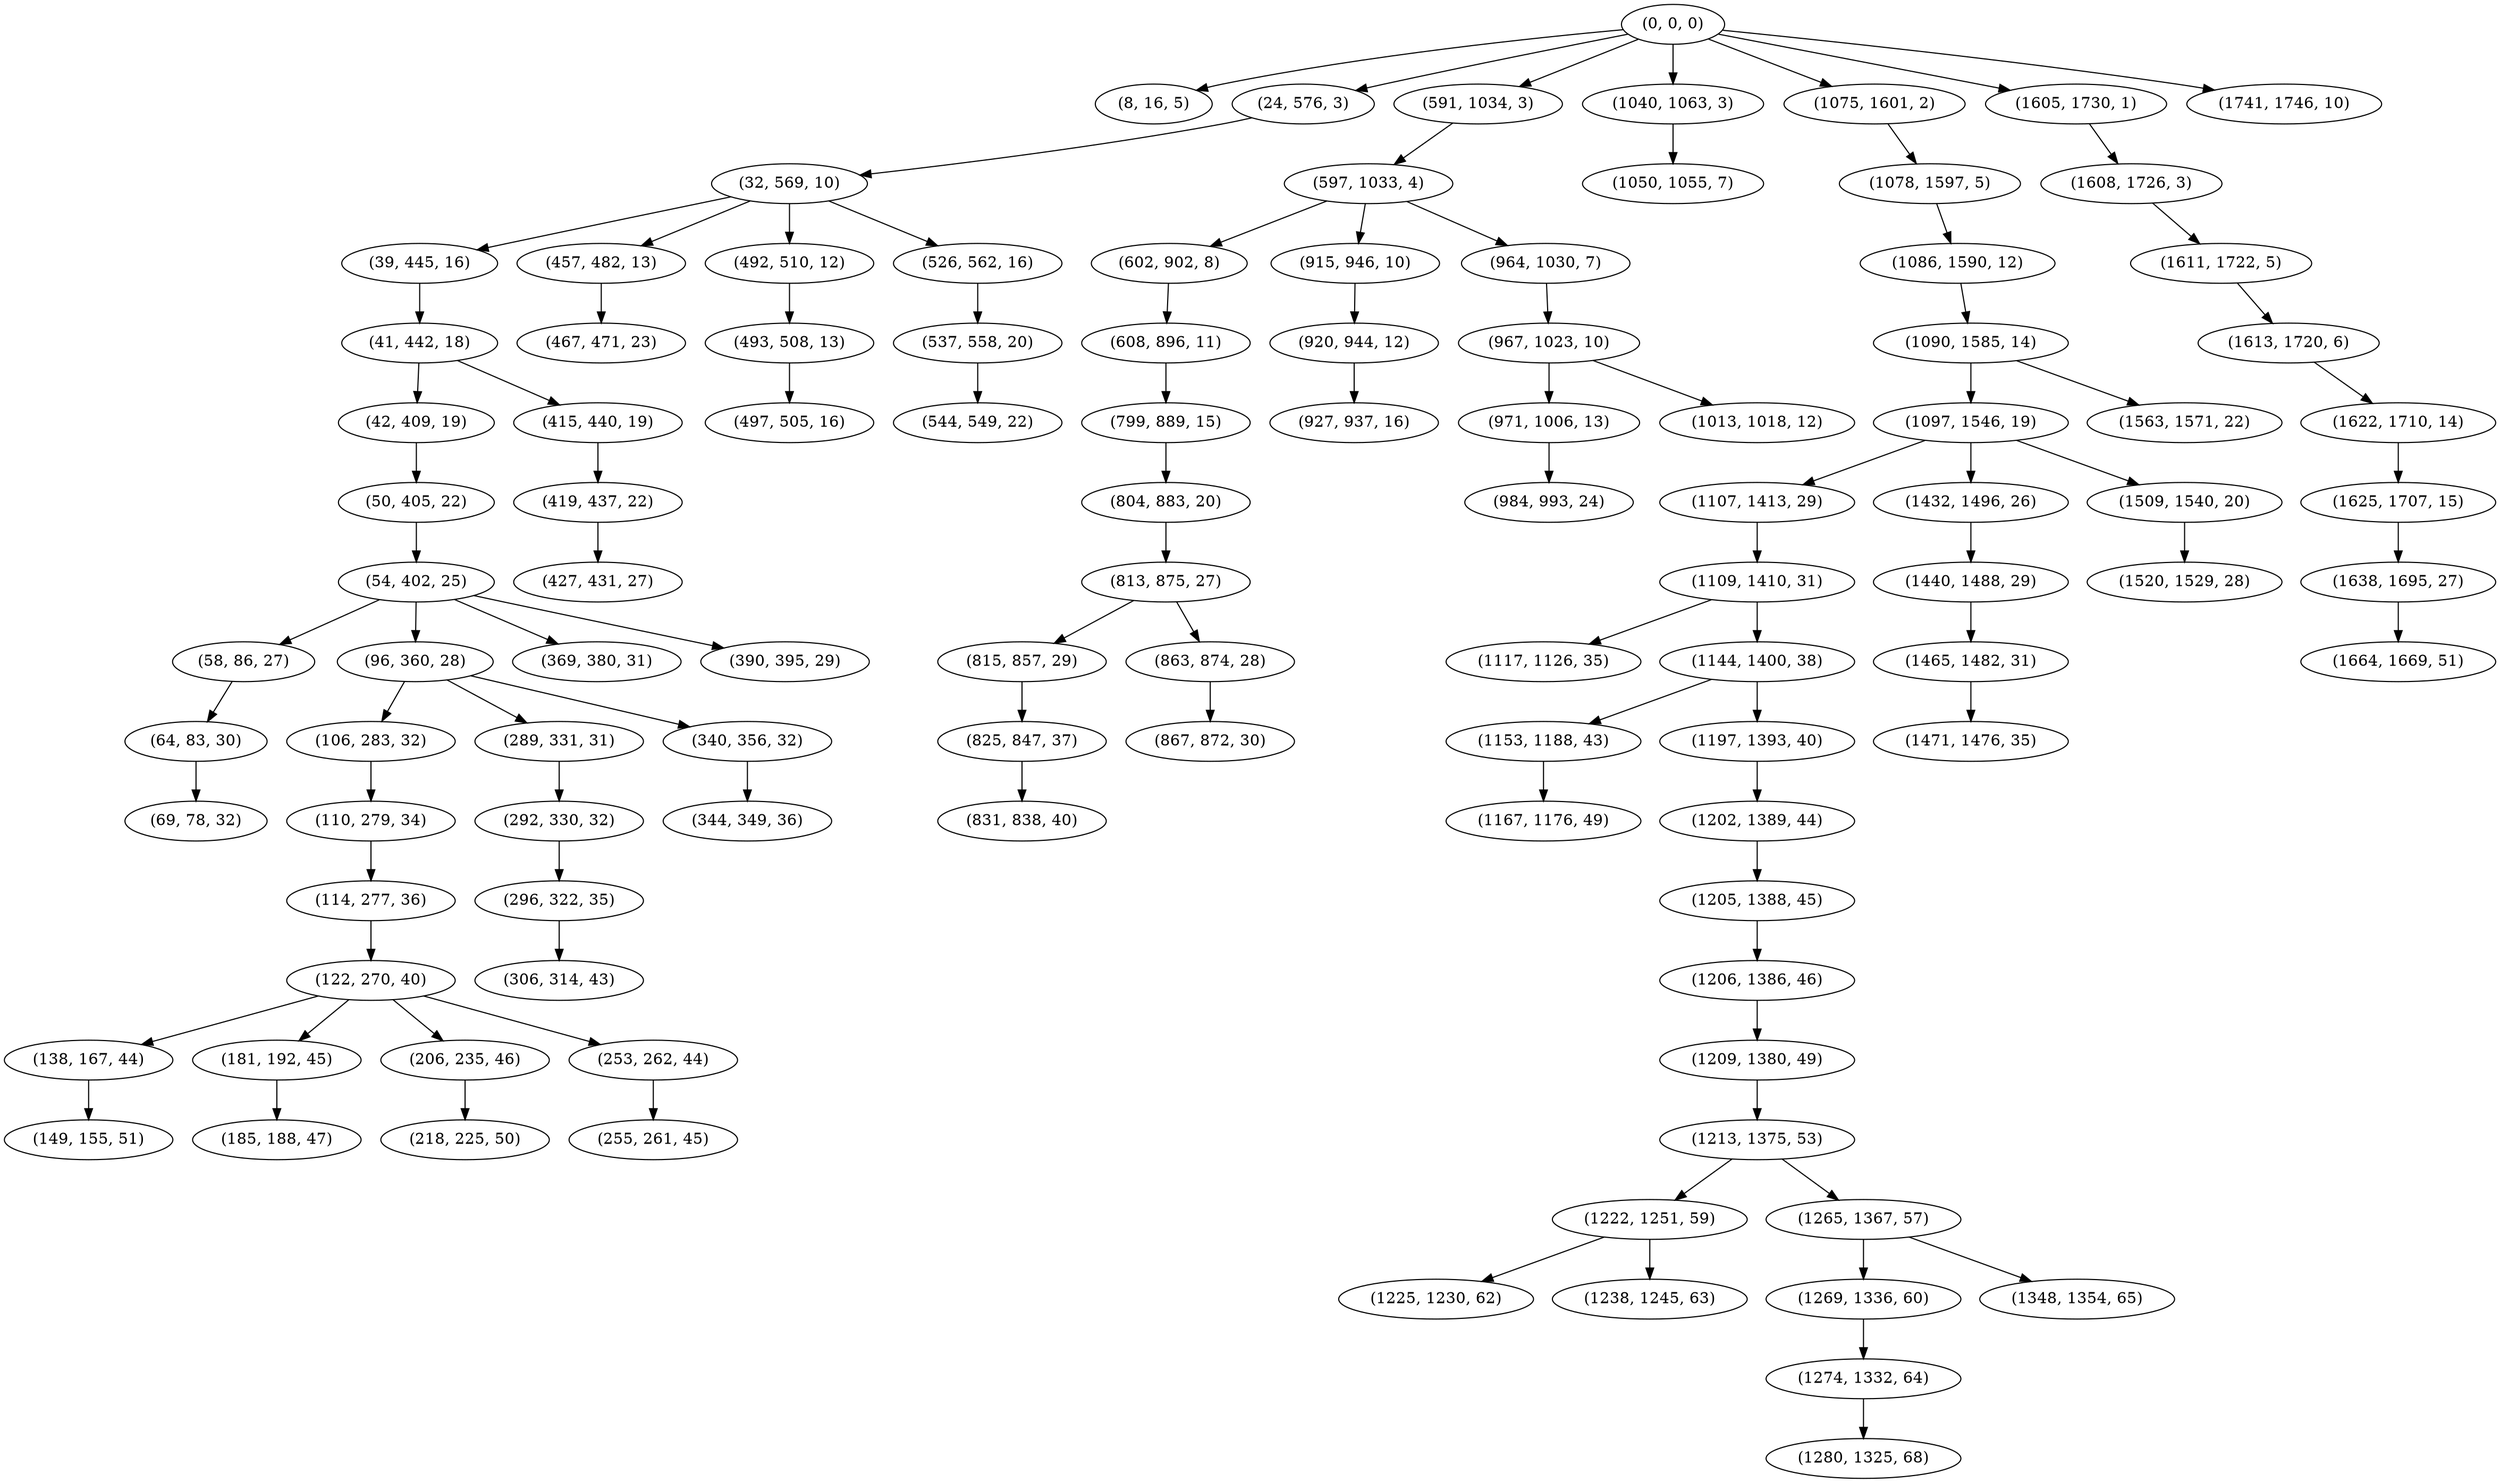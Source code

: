digraph tree {
    "(0, 0, 0)";
    "(8, 16, 5)";
    "(24, 576, 3)";
    "(32, 569, 10)";
    "(39, 445, 16)";
    "(41, 442, 18)";
    "(42, 409, 19)";
    "(50, 405, 22)";
    "(54, 402, 25)";
    "(58, 86, 27)";
    "(64, 83, 30)";
    "(69, 78, 32)";
    "(96, 360, 28)";
    "(106, 283, 32)";
    "(110, 279, 34)";
    "(114, 277, 36)";
    "(122, 270, 40)";
    "(138, 167, 44)";
    "(149, 155, 51)";
    "(181, 192, 45)";
    "(185, 188, 47)";
    "(206, 235, 46)";
    "(218, 225, 50)";
    "(253, 262, 44)";
    "(255, 261, 45)";
    "(289, 331, 31)";
    "(292, 330, 32)";
    "(296, 322, 35)";
    "(306, 314, 43)";
    "(340, 356, 32)";
    "(344, 349, 36)";
    "(369, 380, 31)";
    "(390, 395, 29)";
    "(415, 440, 19)";
    "(419, 437, 22)";
    "(427, 431, 27)";
    "(457, 482, 13)";
    "(467, 471, 23)";
    "(492, 510, 12)";
    "(493, 508, 13)";
    "(497, 505, 16)";
    "(526, 562, 16)";
    "(537, 558, 20)";
    "(544, 549, 22)";
    "(591, 1034, 3)";
    "(597, 1033, 4)";
    "(602, 902, 8)";
    "(608, 896, 11)";
    "(799, 889, 15)";
    "(804, 883, 20)";
    "(813, 875, 27)";
    "(815, 857, 29)";
    "(825, 847, 37)";
    "(831, 838, 40)";
    "(863, 874, 28)";
    "(867, 872, 30)";
    "(915, 946, 10)";
    "(920, 944, 12)";
    "(927, 937, 16)";
    "(964, 1030, 7)";
    "(967, 1023, 10)";
    "(971, 1006, 13)";
    "(984, 993, 24)";
    "(1013, 1018, 12)";
    "(1040, 1063, 3)";
    "(1050, 1055, 7)";
    "(1075, 1601, 2)";
    "(1078, 1597, 5)";
    "(1086, 1590, 12)";
    "(1090, 1585, 14)";
    "(1097, 1546, 19)";
    "(1107, 1413, 29)";
    "(1109, 1410, 31)";
    "(1117, 1126, 35)";
    "(1144, 1400, 38)";
    "(1153, 1188, 43)";
    "(1167, 1176, 49)";
    "(1197, 1393, 40)";
    "(1202, 1389, 44)";
    "(1205, 1388, 45)";
    "(1206, 1386, 46)";
    "(1209, 1380, 49)";
    "(1213, 1375, 53)";
    "(1222, 1251, 59)";
    "(1225, 1230, 62)";
    "(1238, 1245, 63)";
    "(1265, 1367, 57)";
    "(1269, 1336, 60)";
    "(1274, 1332, 64)";
    "(1280, 1325, 68)";
    "(1348, 1354, 65)";
    "(1432, 1496, 26)";
    "(1440, 1488, 29)";
    "(1465, 1482, 31)";
    "(1471, 1476, 35)";
    "(1509, 1540, 20)";
    "(1520, 1529, 28)";
    "(1563, 1571, 22)";
    "(1605, 1730, 1)";
    "(1608, 1726, 3)";
    "(1611, 1722, 5)";
    "(1613, 1720, 6)";
    "(1622, 1710, 14)";
    "(1625, 1707, 15)";
    "(1638, 1695, 27)";
    "(1664, 1669, 51)";
    "(1741, 1746, 10)";
    "(0, 0, 0)" -> "(8, 16, 5)";
    "(0, 0, 0)" -> "(24, 576, 3)";
    "(0, 0, 0)" -> "(591, 1034, 3)";
    "(0, 0, 0)" -> "(1040, 1063, 3)";
    "(0, 0, 0)" -> "(1075, 1601, 2)";
    "(0, 0, 0)" -> "(1605, 1730, 1)";
    "(0, 0, 0)" -> "(1741, 1746, 10)";
    "(24, 576, 3)" -> "(32, 569, 10)";
    "(32, 569, 10)" -> "(39, 445, 16)";
    "(32, 569, 10)" -> "(457, 482, 13)";
    "(32, 569, 10)" -> "(492, 510, 12)";
    "(32, 569, 10)" -> "(526, 562, 16)";
    "(39, 445, 16)" -> "(41, 442, 18)";
    "(41, 442, 18)" -> "(42, 409, 19)";
    "(41, 442, 18)" -> "(415, 440, 19)";
    "(42, 409, 19)" -> "(50, 405, 22)";
    "(50, 405, 22)" -> "(54, 402, 25)";
    "(54, 402, 25)" -> "(58, 86, 27)";
    "(54, 402, 25)" -> "(96, 360, 28)";
    "(54, 402, 25)" -> "(369, 380, 31)";
    "(54, 402, 25)" -> "(390, 395, 29)";
    "(58, 86, 27)" -> "(64, 83, 30)";
    "(64, 83, 30)" -> "(69, 78, 32)";
    "(96, 360, 28)" -> "(106, 283, 32)";
    "(96, 360, 28)" -> "(289, 331, 31)";
    "(96, 360, 28)" -> "(340, 356, 32)";
    "(106, 283, 32)" -> "(110, 279, 34)";
    "(110, 279, 34)" -> "(114, 277, 36)";
    "(114, 277, 36)" -> "(122, 270, 40)";
    "(122, 270, 40)" -> "(138, 167, 44)";
    "(122, 270, 40)" -> "(181, 192, 45)";
    "(122, 270, 40)" -> "(206, 235, 46)";
    "(122, 270, 40)" -> "(253, 262, 44)";
    "(138, 167, 44)" -> "(149, 155, 51)";
    "(181, 192, 45)" -> "(185, 188, 47)";
    "(206, 235, 46)" -> "(218, 225, 50)";
    "(253, 262, 44)" -> "(255, 261, 45)";
    "(289, 331, 31)" -> "(292, 330, 32)";
    "(292, 330, 32)" -> "(296, 322, 35)";
    "(296, 322, 35)" -> "(306, 314, 43)";
    "(340, 356, 32)" -> "(344, 349, 36)";
    "(415, 440, 19)" -> "(419, 437, 22)";
    "(419, 437, 22)" -> "(427, 431, 27)";
    "(457, 482, 13)" -> "(467, 471, 23)";
    "(492, 510, 12)" -> "(493, 508, 13)";
    "(493, 508, 13)" -> "(497, 505, 16)";
    "(526, 562, 16)" -> "(537, 558, 20)";
    "(537, 558, 20)" -> "(544, 549, 22)";
    "(591, 1034, 3)" -> "(597, 1033, 4)";
    "(597, 1033, 4)" -> "(602, 902, 8)";
    "(597, 1033, 4)" -> "(915, 946, 10)";
    "(597, 1033, 4)" -> "(964, 1030, 7)";
    "(602, 902, 8)" -> "(608, 896, 11)";
    "(608, 896, 11)" -> "(799, 889, 15)";
    "(799, 889, 15)" -> "(804, 883, 20)";
    "(804, 883, 20)" -> "(813, 875, 27)";
    "(813, 875, 27)" -> "(815, 857, 29)";
    "(813, 875, 27)" -> "(863, 874, 28)";
    "(815, 857, 29)" -> "(825, 847, 37)";
    "(825, 847, 37)" -> "(831, 838, 40)";
    "(863, 874, 28)" -> "(867, 872, 30)";
    "(915, 946, 10)" -> "(920, 944, 12)";
    "(920, 944, 12)" -> "(927, 937, 16)";
    "(964, 1030, 7)" -> "(967, 1023, 10)";
    "(967, 1023, 10)" -> "(971, 1006, 13)";
    "(967, 1023, 10)" -> "(1013, 1018, 12)";
    "(971, 1006, 13)" -> "(984, 993, 24)";
    "(1040, 1063, 3)" -> "(1050, 1055, 7)";
    "(1075, 1601, 2)" -> "(1078, 1597, 5)";
    "(1078, 1597, 5)" -> "(1086, 1590, 12)";
    "(1086, 1590, 12)" -> "(1090, 1585, 14)";
    "(1090, 1585, 14)" -> "(1097, 1546, 19)";
    "(1090, 1585, 14)" -> "(1563, 1571, 22)";
    "(1097, 1546, 19)" -> "(1107, 1413, 29)";
    "(1097, 1546, 19)" -> "(1432, 1496, 26)";
    "(1097, 1546, 19)" -> "(1509, 1540, 20)";
    "(1107, 1413, 29)" -> "(1109, 1410, 31)";
    "(1109, 1410, 31)" -> "(1117, 1126, 35)";
    "(1109, 1410, 31)" -> "(1144, 1400, 38)";
    "(1144, 1400, 38)" -> "(1153, 1188, 43)";
    "(1144, 1400, 38)" -> "(1197, 1393, 40)";
    "(1153, 1188, 43)" -> "(1167, 1176, 49)";
    "(1197, 1393, 40)" -> "(1202, 1389, 44)";
    "(1202, 1389, 44)" -> "(1205, 1388, 45)";
    "(1205, 1388, 45)" -> "(1206, 1386, 46)";
    "(1206, 1386, 46)" -> "(1209, 1380, 49)";
    "(1209, 1380, 49)" -> "(1213, 1375, 53)";
    "(1213, 1375, 53)" -> "(1222, 1251, 59)";
    "(1213, 1375, 53)" -> "(1265, 1367, 57)";
    "(1222, 1251, 59)" -> "(1225, 1230, 62)";
    "(1222, 1251, 59)" -> "(1238, 1245, 63)";
    "(1265, 1367, 57)" -> "(1269, 1336, 60)";
    "(1265, 1367, 57)" -> "(1348, 1354, 65)";
    "(1269, 1336, 60)" -> "(1274, 1332, 64)";
    "(1274, 1332, 64)" -> "(1280, 1325, 68)";
    "(1432, 1496, 26)" -> "(1440, 1488, 29)";
    "(1440, 1488, 29)" -> "(1465, 1482, 31)";
    "(1465, 1482, 31)" -> "(1471, 1476, 35)";
    "(1509, 1540, 20)" -> "(1520, 1529, 28)";
    "(1605, 1730, 1)" -> "(1608, 1726, 3)";
    "(1608, 1726, 3)" -> "(1611, 1722, 5)";
    "(1611, 1722, 5)" -> "(1613, 1720, 6)";
    "(1613, 1720, 6)" -> "(1622, 1710, 14)";
    "(1622, 1710, 14)" -> "(1625, 1707, 15)";
    "(1625, 1707, 15)" -> "(1638, 1695, 27)";
    "(1638, 1695, 27)" -> "(1664, 1669, 51)";
}
